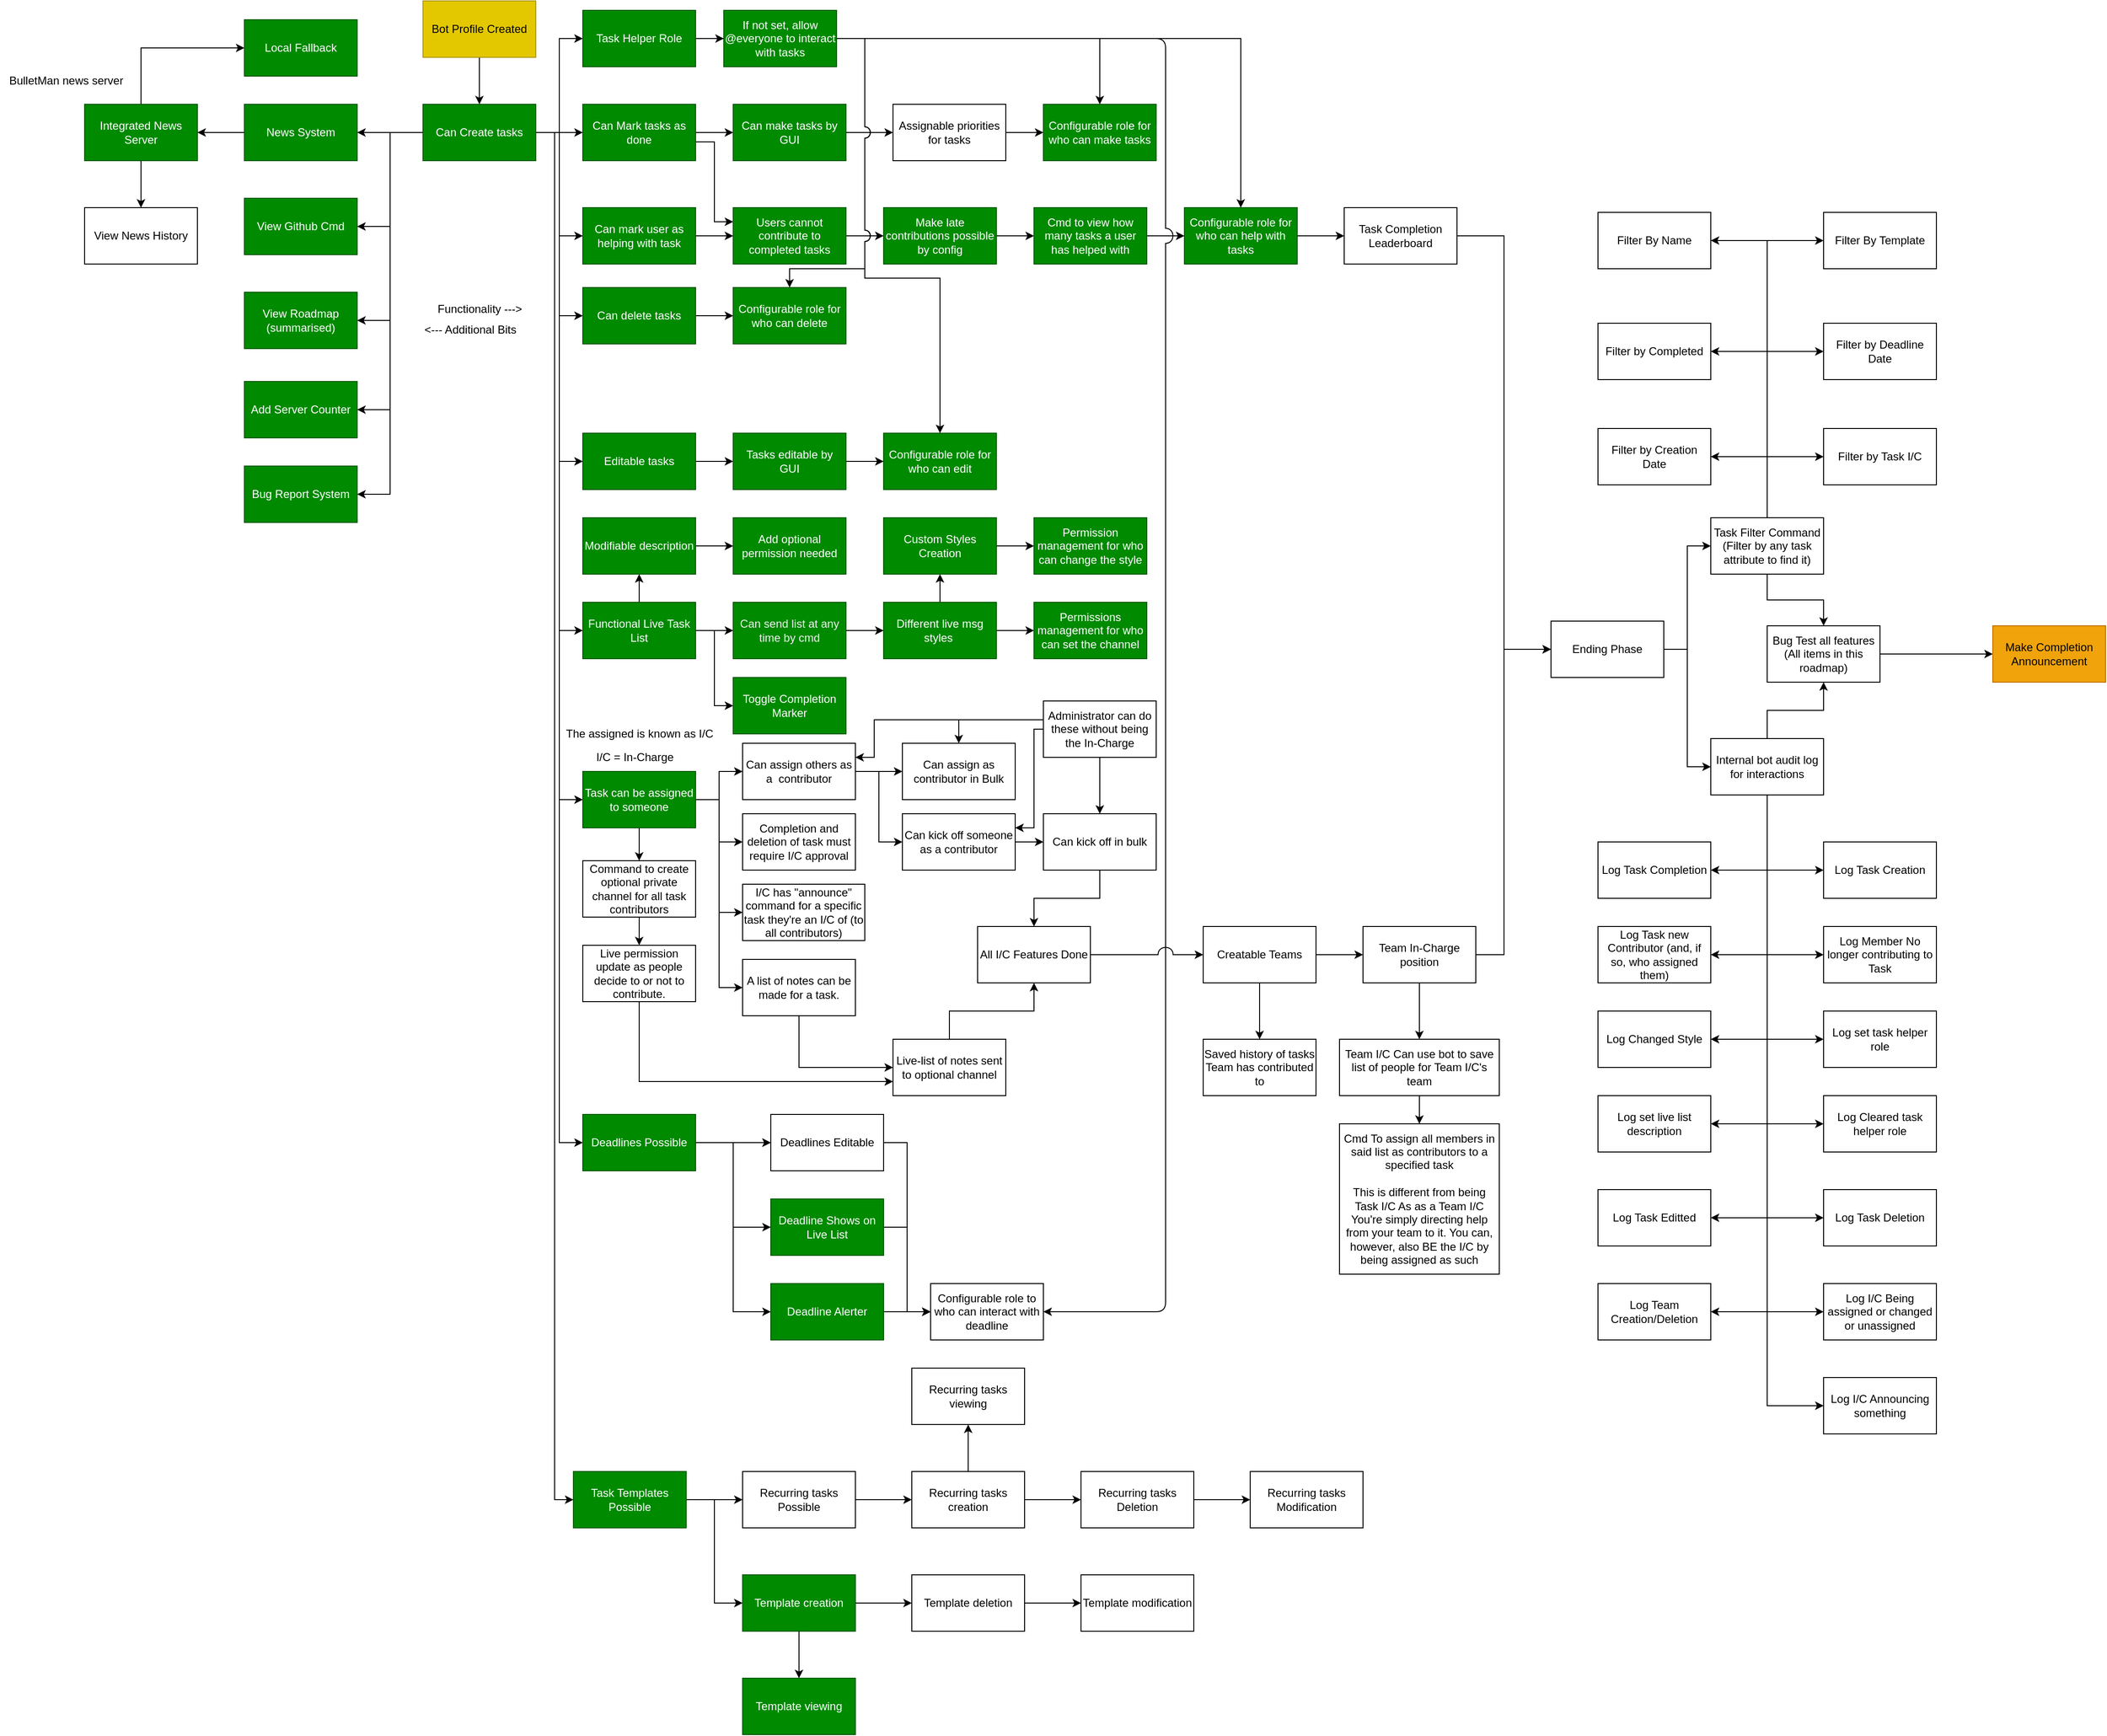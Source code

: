 <mxfile version="24.7.5">
  <diagram name="Page-1" id="8FrDcvNgyaQXy28fj4Ws">
    <mxGraphModel dx="1434" dy="836" grid="1" gridSize="10" guides="1" tooltips="1" connect="1" arrows="1" fold="1" page="1" pageScale="1" pageWidth="2300" pageHeight="1900" math="0" shadow="0">
      <root>
        <mxCell id="0" />
        <mxCell id="1" parent="0" />
        <mxCell id="YeKTc1dGwM5D7p58s4Ac-23" value="" style="edgeStyle=orthogonalEdgeStyle;rounded=0;orthogonalLoop=1;jettySize=auto;html=1;" parent="1" source="YeKTc1dGwM5D7p58s4Ac-1" target="YeKTc1dGwM5D7p58s4Ac-22" edge="1">
          <mxGeometry relative="1" as="geometry" />
        </mxCell>
        <mxCell id="YeKTc1dGwM5D7p58s4Ac-1" value="Editable tasks" style="rounded=0;whiteSpace=wrap;html=1;fillColor=#008a00;fontColor=#ffffff;strokeColor=#005700;" parent="1" vertex="1">
          <mxGeometry x="660" y="475" width="120" height="60" as="geometry" />
        </mxCell>
        <mxCell id="YeKTc1dGwM5D7p58s4Ac-4" value="" style="edgeStyle=orthogonalEdgeStyle;rounded=0;orthogonalLoop=1;jettySize=auto;html=1;" parent="1" source="YeKTc1dGwM5D7p58s4Ac-2" target="YeKTc1dGwM5D7p58s4Ac-3" edge="1">
          <mxGeometry relative="1" as="geometry" />
        </mxCell>
        <mxCell id="YeKTc1dGwM5D7p58s4Ac-6" style="edgeStyle=orthogonalEdgeStyle;rounded=0;orthogonalLoop=1;jettySize=auto;html=1;entryX=0;entryY=0.5;entryDx=0;entryDy=0;" parent="1" source="YeKTc1dGwM5D7p58s4Ac-2" target="YeKTc1dGwM5D7p58s4Ac-5" edge="1">
          <mxGeometry relative="1" as="geometry" />
        </mxCell>
        <mxCell id="YeKTc1dGwM5D7p58s4Ac-8" style="edgeStyle=orthogonalEdgeStyle;rounded=0;orthogonalLoop=1;jettySize=auto;html=1;entryX=0;entryY=0.5;entryDx=0;entryDy=0;" parent="1" source="YeKTc1dGwM5D7p58s4Ac-2" target="YeKTc1dGwM5D7p58s4Ac-7" edge="1">
          <mxGeometry relative="1" as="geometry" />
        </mxCell>
        <mxCell id="YeKTc1dGwM5D7p58s4Ac-16" style="edgeStyle=orthogonalEdgeStyle;rounded=0;orthogonalLoop=1;jettySize=auto;html=1;entryX=0;entryY=0.5;entryDx=0;entryDy=0;" parent="1" source="YeKTc1dGwM5D7p58s4Ac-2" target="YeKTc1dGwM5D7p58s4Ac-15" edge="1">
          <mxGeometry relative="1" as="geometry" />
        </mxCell>
        <mxCell id="YeKTc1dGwM5D7p58s4Ac-21" style="edgeStyle=orthogonalEdgeStyle;rounded=0;orthogonalLoop=1;jettySize=auto;html=1;entryX=0;entryY=0.5;entryDx=0;entryDy=0;" parent="1" source="YeKTc1dGwM5D7p58s4Ac-2" target="YeKTc1dGwM5D7p58s4Ac-1" edge="1">
          <mxGeometry relative="1" as="geometry" />
        </mxCell>
        <mxCell id="YeKTc1dGwM5D7p58s4Ac-25" style="edgeStyle=orthogonalEdgeStyle;rounded=0;orthogonalLoop=1;jettySize=auto;html=1;entryX=0;entryY=0.5;entryDx=0;entryDy=0;" parent="1" source="YeKTc1dGwM5D7p58s4Ac-2" target="YeKTc1dGwM5D7p58s4Ac-24" edge="1">
          <mxGeometry relative="1" as="geometry" />
        </mxCell>
        <mxCell id="HZ9nBPcBSSSsEg8i0Y5z-13" style="edgeStyle=orthogonalEdgeStyle;rounded=0;orthogonalLoop=1;jettySize=auto;html=1;entryX=0;entryY=0.5;entryDx=0;entryDy=0;" parent="1" source="YeKTc1dGwM5D7p58s4Ac-2" target="HZ9nBPcBSSSsEg8i0Y5z-9" edge="1">
          <mxGeometry relative="1" as="geometry" />
        </mxCell>
        <mxCell id="HZ9nBPcBSSSsEg8i0Y5z-28" value="" style="edgeStyle=orthogonalEdgeStyle;rounded=0;orthogonalLoop=1;jettySize=auto;html=1;" parent="1" source="YeKTc1dGwM5D7p58s4Ac-2" target="HZ9nBPcBSSSsEg8i0Y5z-24" edge="1">
          <mxGeometry relative="1" as="geometry" />
        </mxCell>
        <mxCell id="HZ9nBPcBSSSsEg8i0Y5z-39" style="edgeStyle=orthogonalEdgeStyle;rounded=0;orthogonalLoop=1;jettySize=auto;html=1;entryX=1;entryY=0.5;entryDx=0;entryDy=0;" parent="1" source="YeKTc1dGwM5D7p58s4Ac-2" target="HZ9nBPcBSSSsEg8i0Y5z-38" edge="1">
          <mxGeometry relative="1" as="geometry" />
        </mxCell>
        <mxCell id="HZ9nBPcBSSSsEg8i0Y5z-41" style="edgeStyle=orthogonalEdgeStyle;rounded=0;orthogonalLoop=1;jettySize=auto;html=1;entryX=1;entryY=0.5;entryDx=0;entryDy=0;" parent="1" source="YeKTc1dGwM5D7p58s4Ac-2" target="HZ9nBPcBSSSsEg8i0Y5z-40" edge="1">
          <mxGeometry relative="1" as="geometry" />
        </mxCell>
        <mxCell id="L59BxwfaYWVdyEsUo6Vb-5" style="edgeStyle=orthogonalEdgeStyle;rounded=0;orthogonalLoop=1;jettySize=auto;html=1;entryX=0;entryY=0.5;entryDx=0;entryDy=0;" parent="1" source="YeKTc1dGwM5D7p58s4Ac-2" target="L59BxwfaYWVdyEsUo6Vb-4" edge="1">
          <mxGeometry relative="1" as="geometry" />
        </mxCell>
        <mxCell id="NMTUODGjlIO52O_gNEFz-11" style="edgeStyle=orthogonalEdgeStyle;rounded=0;orthogonalLoop=1;jettySize=auto;html=1;entryX=0;entryY=0.5;entryDx=0;entryDy=0;" parent="1" source="YeKTc1dGwM5D7p58s4Ac-2" target="NMTUODGjlIO52O_gNEFz-10" edge="1">
          <mxGeometry relative="1" as="geometry" />
        </mxCell>
        <mxCell id="s9dYylVE_jDBHlCoKm3X-3" style="edgeStyle=orthogonalEdgeStyle;rounded=0;orthogonalLoop=1;jettySize=auto;html=1;entryX=1;entryY=0.5;entryDx=0;entryDy=0;" parent="1" source="YeKTc1dGwM5D7p58s4Ac-2" target="s9dYylVE_jDBHlCoKm3X-1" edge="1">
          <mxGeometry relative="1" as="geometry" />
        </mxCell>
        <mxCell id="s9dYylVE_jDBHlCoKm3X-4" style="edgeStyle=orthogonalEdgeStyle;rounded=0;orthogonalLoop=1;jettySize=auto;html=1;entryX=1;entryY=0.5;entryDx=0;entryDy=0;" parent="1" source="YeKTc1dGwM5D7p58s4Ac-2" target="s9dYylVE_jDBHlCoKm3X-2" edge="1">
          <mxGeometry relative="1" as="geometry" />
        </mxCell>
        <mxCell id="YeKTc1dGwM5D7p58s4Ac-2" value="Can Create tasks" style="rounded=0;whiteSpace=wrap;html=1;fillColor=#008a00;fontColor=#ffffff;strokeColor=#005700;" parent="1" vertex="1">
          <mxGeometry x="490" y="125" width="120" height="60" as="geometry" />
        </mxCell>
        <mxCell id="YeKTc1dGwM5D7p58s4Ac-34" style="edgeStyle=orthogonalEdgeStyle;rounded=0;orthogonalLoop=1;jettySize=auto;html=1;" parent="1" source="YeKTc1dGwM5D7p58s4Ac-3" target="YeKTc1dGwM5D7p58s4Ac-33" edge="1">
          <mxGeometry relative="1" as="geometry" />
        </mxCell>
        <mxCell id="HZ9nBPcBSSSsEg8i0Y5z-37" style="edgeStyle=orthogonalEdgeStyle;rounded=0;orthogonalLoop=1;jettySize=auto;html=1;entryX=0;entryY=0.25;entryDx=0;entryDy=0;" parent="1" source="YeKTc1dGwM5D7p58s4Ac-3" target="YeKTc1dGwM5D7p58s4Ac-9" edge="1">
          <mxGeometry relative="1" as="geometry">
            <Array as="points">
              <mxPoint x="800" y="165" />
              <mxPoint x="800" y="250" />
            </Array>
          </mxGeometry>
        </mxCell>
        <mxCell id="YeKTc1dGwM5D7p58s4Ac-3" value="Can&amp;nbsp;&lt;span style=&quot;background-color: initial;&quot;&gt;Mark tasks as done&lt;/span&gt;" style="rounded=0;whiteSpace=wrap;html=1;fillColor=#008a00;fontColor=#ffffff;strokeColor=#005700;" parent="1" vertex="1">
          <mxGeometry x="660" y="125" width="120" height="60" as="geometry" />
        </mxCell>
        <mxCell id="YeKTc1dGwM5D7p58s4Ac-11" value="" style="edgeStyle=orthogonalEdgeStyle;rounded=0;orthogonalLoop=1;jettySize=auto;html=1;" parent="1" source="YeKTc1dGwM5D7p58s4Ac-5" target="YeKTc1dGwM5D7p58s4Ac-9" edge="1">
          <mxGeometry relative="1" as="geometry" />
        </mxCell>
        <mxCell id="YeKTc1dGwM5D7p58s4Ac-5" value="Can mark user as helping with task" style="rounded=0;whiteSpace=wrap;html=1;fillColor=#008a00;fontColor=#ffffff;strokeColor=#005700;" parent="1" vertex="1">
          <mxGeometry x="660" y="235" width="120" height="60" as="geometry" />
        </mxCell>
        <mxCell id="RFqWDmBNpIgHTDwS8YA--31" value="" style="edgeStyle=orthogonalEdgeStyle;rounded=0;orthogonalLoop=1;jettySize=auto;html=1;" parent="1" source="YeKTc1dGwM5D7p58s4Ac-7" target="RFqWDmBNpIgHTDwS8YA--30" edge="1">
          <mxGeometry relative="1" as="geometry" />
        </mxCell>
        <mxCell id="YeKTc1dGwM5D7p58s4Ac-7" value="Can delete tasks" style="rounded=0;whiteSpace=wrap;html=1;fillColor=#008a00;fontColor=#ffffff;strokeColor=#005700;" parent="1" vertex="1">
          <mxGeometry x="660" y="320" width="120" height="60" as="geometry" />
        </mxCell>
        <mxCell id="YeKTc1dGwM5D7p58s4Ac-13" value="" style="edgeStyle=orthogonalEdgeStyle;rounded=0;orthogonalLoop=1;jettySize=auto;html=1;" parent="1" source="YeKTc1dGwM5D7p58s4Ac-9" target="YeKTc1dGwM5D7p58s4Ac-12" edge="1">
          <mxGeometry relative="1" as="geometry" />
        </mxCell>
        <mxCell id="YeKTc1dGwM5D7p58s4Ac-9" value="Users cannot contribute to completed tasks" style="rounded=0;whiteSpace=wrap;html=1;fillColor=#008a00;fontColor=#ffffff;strokeColor=#005700;" parent="1" vertex="1">
          <mxGeometry x="820" y="235" width="120" height="60" as="geometry" />
        </mxCell>
        <mxCell id="HZ9nBPcBSSSsEg8i0Y5z-44" value="" style="edgeStyle=orthogonalEdgeStyle;rounded=0;orthogonalLoop=1;jettySize=auto;html=1;" parent="1" source="YeKTc1dGwM5D7p58s4Ac-12" target="HZ9nBPcBSSSsEg8i0Y5z-42" edge="1">
          <mxGeometry relative="1" as="geometry" />
        </mxCell>
        <mxCell id="YeKTc1dGwM5D7p58s4Ac-12" value="Make late contributions possible by config" style="rounded=0;whiteSpace=wrap;html=1;fillColor=#008a00;fontColor=#ffffff;strokeColor=#005700;" parent="1" vertex="1">
          <mxGeometry x="980" y="235" width="120" height="60" as="geometry" />
        </mxCell>
        <mxCell id="YeKTc1dGwM5D7p58s4Ac-18" value="" style="edgeStyle=orthogonalEdgeStyle;rounded=0;orthogonalLoop=1;jettySize=auto;html=1;" parent="1" source="YeKTc1dGwM5D7p58s4Ac-15" target="YeKTc1dGwM5D7p58s4Ac-17" edge="1">
          <mxGeometry relative="1" as="geometry" />
        </mxCell>
        <mxCell id="HZ9nBPcBSSSsEg8i0Y5z-52" style="edgeStyle=orthogonalEdgeStyle;rounded=0;orthogonalLoop=1;jettySize=auto;html=1;entryX=0;entryY=0.5;entryDx=0;entryDy=0;" parent="1" source="YeKTc1dGwM5D7p58s4Ac-15" target="HZ9nBPcBSSSsEg8i0Y5z-51" edge="1">
          <mxGeometry relative="1" as="geometry" />
        </mxCell>
        <mxCell id="RFqWDmBNpIgHTDwS8YA--4" value="" style="edgeStyle=orthogonalEdgeStyle;rounded=0;orthogonalLoop=1;jettySize=auto;html=1;" parent="1" source="YeKTc1dGwM5D7p58s4Ac-15" target="RFqWDmBNpIgHTDwS8YA--3" edge="1">
          <mxGeometry relative="1" as="geometry" />
        </mxCell>
        <mxCell id="YeKTc1dGwM5D7p58s4Ac-15" value="Functional Live Task List" style="rounded=0;whiteSpace=wrap;html=1;fillColor=#008a00;fontColor=#ffffff;strokeColor=#005700;" parent="1" vertex="1">
          <mxGeometry x="660" y="655" width="120" height="60" as="geometry" />
        </mxCell>
        <mxCell id="YeKTc1dGwM5D7p58s4Ac-20" value="" style="edgeStyle=orthogonalEdgeStyle;rounded=0;orthogonalLoop=1;jettySize=auto;html=1;" parent="1" source="YeKTc1dGwM5D7p58s4Ac-17" target="YeKTc1dGwM5D7p58s4Ac-19" edge="1">
          <mxGeometry relative="1" as="geometry" />
        </mxCell>
        <mxCell id="YeKTc1dGwM5D7p58s4Ac-17" value="&lt;span style=&quot;color: rgb(240, 240, 240);&quot;&gt;Can send list at any time by cmd&lt;/span&gt;" style="rounded=0;whiteSpace=wrap;html=1;fillColor=#008a00;fontColor=#ffffff;strokeColor=#005700;" parent="1" vertex="1">
          <mxGeometry x="820" y="655" width="120" height="60" as="geometry" />
        </mxCell>
        <mxCell id="YeKTc1dGwM5D7p58s4Ac-27" value="" style="edgeStyle=orthogonalEdgeStyle;rounded=0;orthogonalLoop=1;jettySize=auto;html=1;" parent="1" source="YeKTc1dGwM5D7p58s4Ac-19" target="YeKTc1dGwM5D7p58s4Ac-26" edge="1">
          <mxGeometry relative="1" as="geometry" />
        </mxCell>
        <mxCell id="HZ9nBPcBSSSsEg8i0Y5z-23" value="" style="edgeStyle=orthogonalEdgeStyle;rounded=0;orthogonalLoop=1;jettySize=auto;html=1;" parent="1" source="YeKTc1dGwM5D7p58s4Ac-19" target="HZ9nBPcBSSSsEg8i0Y5z-22" edge="1">
          <mxGeometry relative="1" as="geometry" />
        </mxCell>
        <mxCell id="YeKTc1dGwM5D7p58s4Ac-19" value="Different live msg styles&amp;nbsp;" style="rounded=0;whiteSpace=wrap;html=1;fillColor=#008a00;fontColor=#ffffff;strokeColor=#005700;" parent="1" vertex="1">
          <mxGeometry x="980" y="655" width="120" height="60" as="geometry" />
        </mxCell>
        <mxCell id="RFqWDmBNpIgHTDwS8YA--29" value="" style="edgeStyle=orthogonalEdgeStyle;rounded=0;orthogonalLoop=1;jettySize=auto;html=1;" parent="1" source="YeKTc1dGwM5D7p58s4Ac-22" target="RFqWDmBNpIgHTDwS8YA--28" edge="1">
          <mxGeometry relative="1" as="geometry" />
        </mxCell>
        <mxCell id="YeKTc1dGwM5D7p58s4Ac-22" value="Tasks editable by&lt;div&gt;GUI&lt;/div&gt;" style="rounded=0;whiteSpace=wrap;html=1;fillColor=#008a00;fontColor=#ffffff;strokeColor=#005700;" parent="1" vertex="1">
          <mxGeometry x="820" y="475" width="120" height="60" as="geometry" />
        </mxCell>
        <mxCell id="RFqWDmBNpIgHTDwS8YA--8" value="" style="edgeStyle=orthogonalEdgeStyle;rounded=0;orthogonalLoop=1;jettySize=auto;html=1;" parent="1" source="YeKTc1dGwM5D7p58s4Ac-24" target="RFqWDmBNpIgHTDwS8YA--7" edge="1">
          <mxGeometry relative="1" as="geometry" />
        </mxCell>
        <mxCell id="RFqWDmBNpIgHTDwS8YA--14" style="edgeStyle=orthogonalEdgeStyle;rounded=0;orthogonalLoop=1;jettySize=auto;html=1;entryX=0;entryY=0.5;entryDx=0;entryDy=0;" parent="1" source="YeKTc1dGwM5D7p58s4Ac-24" target="YeKTc1dGwM5D7p58s4Ac-35" edge="1">
          <mxGeometry relative="1" as="geometry" />
        </mxCell>
        <mxCell id="RFqWDmBNpIgHTDwS8YA--17" style="edgeStyle=orthogonalEdgeStyle;rounded=0;orthogonalLoop=1;jettySize=auto;html=1;entryX=0;entryY=0.5;entryDx=0;entryDy=0;" parent="1" source="YeKTc1dGwM5D7p58s4Ac-24" target="RFqWDmBNpIgHTDwS8YA--5" edge="1">
          <mxGeometry relative="1" as="geometry" />
        </mxCell>
        <mxCell id="RFqWDmBNpIgHTDwS8YA--21" value="" style="edgeStyle=orthogonalEdgeStyle;rounded=0;orthogonalLoop=1;jettySize=auto;html=1;" parent="1" source="YeKTc1dGwM5D7p58s4Ac-24" target="RFqWDmBNpIgHTDwS8YA--20" edge="1">
          <mxGeometry relative="1" as="geometry" />
        </mxCell>
        <mxCell id="RFqWDmBNpIgHTDwS8YA--25" style="edgeStyle=orthogonalEdgeStyle;rounded=0;orthogonalLoop=1;jettySize=auto;html=1;entryX=0;entryY=0.5;entryDx=0;entryDy=0;" parent="1" source="YeKTc1dGwM5D7p58s4Ac-24" target="RFqWDmBNpIgHTDwS8YA--24" edge="1">
          <mxGeometry relative="1" as="geometry" />
        </mxCell>
        <mxCell id="YeKTc1dGwM5D7p58s4Ac-24" value="Task can be assigned to someone" style="rounded=0;whiteSpace=wrap;html=1;fillColor=#008a00;fontColor=#ffffff;strokeColor=#005700;" parent="1" vertex="1">
          <mxGeometry x="660" y="835" width="120" height="60" as="geometry" />
        </mxCell>
        <mxCell id="YeKTc1dGwM5D7p58s4Ac-26" value="Permissions management for who can set the channel" style="rounded=0;whiteSpace=wrap;html=1;fillColor=#008a00;fontColor=#ffffff;strokeColor=#005700;" parent="1" vertex="1">
          <mxGeometry x="1140" y="655" width="120" height="60" as="geometry" />
        </mxCell>
        <mxCell id="RFqWDmBNpIgHTDwS8YA--41" value="" style="edgeStyle=orthogonalEdgeStyle;rounded=0;orthogonalLoop=1;jettySize=auto;html=1;" parent="1" source="YeKTc1dGwM5D7p58s4Ac-33" target="RFqWDmBNpIgHTDwS8YA--40" edge="1">
          <mxGeometry relative="1" as="geometry" />
        </mxCell>
        <mxCell id="YeKTc1dGwM5D7p58s4Ac-33" value="Can make tasks by GUI" style="rounded=0;whiteSpace=wrap;html=1;fillColor=#008a00;fontColor=#ffffff;strokeColor=#005700;" parent="1" vertex="1">
          <mxGeometry x="820" y="125" width="120" height="60" as="geometry" />
        </mxCell>
        <mxCell id="L59BxwfaYWVdyEsUo6Vb-3" style="edgeStyle=orthogonalEdgeStyle;rounded=0;orthogonalLoop=1;jettySize=auto;html=1;entryX=0;entryY=0.5;entryDx=0;entryDy=0;" parent="1" source="YeKTc1dGwM5D7p58s4Ac-35" target="RFqWDmBNpIgHTDwS8YA--44" edge="1">
          <mxGeometry relative="1" as="geometry">
            <Array as="points">
              <mxPoint x="890" y="1150" />
            </Array>
          </mxGeometry>
        </mxCell>
        <mxCell id="YeKTc1dGwM5D7p58s4Ac-35" value="A list of notes can be made for a task." style="rounded=0;whiteSpace=wrap;html=1;" parent="1" vertex="1">
          <mxGeometry x="830" y="1035" width="120" height="60" as="geometry" />
        </mxCell>
        <mxCell id="HZ9nBPcBSSSsEg8i0Y5z-16" value="" style="edgeStyle=orthogonalEdgeStyle;rounded=0;orthogonalLoop=1;jettySize=auto;html=1;" parent="1" source="HZ9nBPcBSSSsEg8i0Y5z-9" target="HZ9nBPcBSSSsEg8i0Y5z-14" edge="1">
          <mxGeometry relative="1" as="geometry" />
        </mxCell>
        <mxCell id="HZ9nBPcBSSSsEg8i0Y5z-17" value="" style="edgeStyle=orthogonalEdgeStyle;rounded=0;orthogonalLoop=1;jettySize=auto;html=1;" parent="1" source="HZ9nBPcBSSSsEg8i0Y5z-9" target="HZ9nBPcBSSSsEg8i0Y5z-14" edge="1">
          <mxGeometry relative="1" as="geometry" />
        </mxCell>
        <mxCell id="HZ9nBPcBSSSsEg8i0Y5z-19" style="edgeStyle=orthogonalEdgeStyle;rounded=0;orthogonalLoop=1;jettySize=auto;html=1;entryX=0;entryY=0.5;entryDx=0;entryDy=0;" parent="1" source="HZ9nBPcBSSSsEg8i0Y5z-9" target="HZ9nBPcBSSSsEg8i0Y5z-18" edge="1">
          <mxGeometry relative="1" as="geometry" />
        </mxCell>
        <mxCell id="HZ9nBPcBSSSsEg8i0Y5z-21" style="edgeStyle=orthogonalEdgeStyle;rounded=0;orthogonalLoop=1;jettySize=auto;html=1;entryX=0;entryY=0.5;entryDx=0;entryDy=0;" parent="1" source="HZ9nBPcBSSSsEg8i0Y5z-9" target="HZ9nBPcBSSSsEg8i0Y5z-20" edge="1">
          <mxGeometry relative="1" as="geometry" />
        </mxCell>
        <mxCell id="HZ9nBPcBSSSsEg8i0Y5z-9" value="Deadlines Possible" style="rounded=0;whiteSpace=wrap;html=1;fillColor=#008a00;fontColor=#ffffff;strokeColor=#005700;" parent="1" vertex="1">
          <mxGeometry x="660" y="1200" width="120" height="60" as="geometry" />
        </mxCell>
        <mxCell id="RFqWDmBNpIgHTDwS8YA--35" style="edgeStyle=orthogonalEdgeStyle;rounded=0;orthogonalLoop=1;jettySize=auto;html=1;entryX=0;entryY=0.5;entryDx=0;entryDy=0;" parent="1" source="HZ9nBPcBSSSsEg8i0Y5z-14" target="RFqWDmBNpIgHTDwS8YA--32" edge="1">
          <mxGeometry relative="1" as="geometry" />
        </mxCell>
        <mxCell id="HZ9nBPcBSSSsEg8i0Y5z-14" value="Deadlines Editable" style="rounded=0;whiteSpace=wrap;html=1;" parent="1" vertex="1">
          <mxGeometry x="860" y="1200" width="120" height="60" as="geometry" />
        </mxCell>
        <mxCell id="RFqWDmBNpIgHTDwS8YA--34" style="edgeStyle=orthogonalEdgeStyle;rounded=0;orthogonalLoop=1;jettySize=auto;html=1;entryX=0;entryY=0.5;entryDx=0;entryDy=0;" parent="1" source="HZ9nBPcBSSSsEg8i0Y5z-18" target="RFqWDmBNpIgHTDwS8YA--32" edge="1">
          <mxGeometry relative="1" as="geometry" />
        </mxCell>
        <mxCell id="HZ9nBPcBSSSsEg8i0Y5z-18" value="Deadline Shows on Live List" style="rounded=0;whiteSpace=wrap;html=1;fillColor=#008a00;fontColor=#ffffff;strokeColor=#005700;" parent="1" vertex="1">
          <mxGeometry x="860" y="1290" width="120" height="60" as="geometry" />
        </mxCell>
        <mxCell id="RFqWDmBNpIgHTDwS8YA--33" value="" style="edgeStyle=orthogonalEdgeStyle;rounded=0;orthogonalLoop=1;jettySize=auto;html=1;" parent="1" source="HZ9nBPcBSSSsEg8i0Y5z-20" target="RFqWDmBNpIgHTDwS8YA--32" edge="1">
          <mxGeometry relative="1" as="geometry" />
        </mxCell>
        <mxCell id="HZ9nBPcBSSSsEg8i0Y5z-20" value="Deadline Alerter" style="rounded=0;whiteSpace=wrap;html=1;fillColor=#008a00;fontColor=#ffffff;strokeColor=#005700;" parent="1" vertex="1">
          <mxGeometry x="860" y="1380" width="120" height="60" as="geometry" />
        </mxCell>
        <mxCell id="RFqWDmBNpIgHTDwS8YA--39" value="" style="edgeStyle=orthogonalEdgeStyle;rounded=0;orthogonalLoop=1;jettySize=auto;html=1;" parent="1" source="HZ9nBPcBSSSsEg8i0Y5z-22" target="RFqWDmBNpIgHTDwS8YA--38" edge="1">
          <mxGeometry relative="1" as="geometry" />
        </mxCell>
        <mxCell id="HZ9nBPcBSSSsEg8i0Y5z-22" value="Custom Styles&lt;div&gt;Creation&lt;/div&gt;" style="rounded=0;whiteSpace=wrap;html=1;fillColor=#008a00;fontColor=#ffffff;strokeColor=#005700;" parent="1" vertex="1">
          <mxGeometry x="980" y="565" width="120" height="60" as="geometry" />
        </mxCell>
        <mxCell id="HZ9nBPcBSSSsEg8i0Y5z-33" value="" style="edgeStyle=orthogonalEdgeStyle;rounded=0;orthogonalLoop=1;jettySize=auto;html=1;" parent="1" source="HZ9nBPcBSSSsEg8i0Y5z-24" target="HZ9nBPcBSSSsEg8i0Y5z-32" edge="1">
          <mxGeometry relative="1" as="geometry" />
        </mxCell>
        <mxCell id="HZ9nBPcBSSSsEg8i0Y5z-24" value="News System" style="rounded=0;whiteSpace=wrap;html=1;fillColor=#008a00;fontColor=#ffffff;strokeColor=#005700;" parent="1" vertex="1">
          <mxGeometry x="300" y="125" width="120" height="60" as="geometry" />
        </mxCell>
        <mxCell id="HZ9nBPcBSSSsEg8i0Y5z-30" value="" style="edgeStyle=orthogonalEdgeStyle;rounded=0;orthogonalLoop=1;jettySize=auto;html=1;" parent="1" source="HZ9nBPcBSSSsEg8i0Y5z-29" target="YeKTc1dGwM5D7p58s4Ac-2" edge="1">
          <mxGeometry relative="1" as="geometry" />
        </mxCell>
        <mxCell id="HZ9nBPcBSSSsEg8i0Y5z-29" value="Bot Profile Created" style="rounded=0;whiteSpace=wrap;html=1;fillColor=#e3c800;fontColor=#000000;strokeColor=#B09500;" parent="1" vertex="1">
          <mxGeometry x="490" y="15" width="120" height="60" as="geometry" />
        </mxCell>
        <mxCell id="HZ9nBPcBSSSsEg8i0Y5z-36" style="edgeStyle=orthogonalEdgeStyle;rounded=0;orthogonalLoop=1;jettySize=auto;html=1;entryX=0;entryY=0.5;entryDx=0;entryDy=0;" parent="1" source="HZ9nBPcBSSSsEg8i0Y5z-32" target="HZ9nBPcBSSSsEg8i0Y5z-35" edge="1">
          <mxGeometry relative="1" as="geometry">
            <Array as="points">
              <mxPoint x="190" y="65" />
            </Array>
          </mxGeometry>
        </mxCell>
        <mxCell id="RFqWDmBNpIgHTDwS8YA--2" value="" style="edgeStyle=orthogonalEdgeStyle;rounded=0;orthogonalLoop=1;jettySize=auto;html=1;" parent="1" source="HZ9nBPcBSSSsEg8i0Y5z-32" target="RFqWDmBNpIgHTDwS8YA--1" edge="1">
          <mxGeometry relative="1" as="geometry" />
        </mxCell>
        <mxCell id="HZ9nBPcBSSSsEg8i0Y5z-32" value="Integrated News Server" style="rounded=0;whiteSpace=wrap;html=1;fillColor=#008a00;fontColor=#ffffff;strokeColor=#005700;" parent="1" vertex="1">
          <mxGeometry x="130" y="125" width="120" height="60" as="geometry" />
        </mxCell>
        <mxCell id="HZ9nBPcBSSSsEg8i0Y5z-34" value="BulletMan news server" style="text;html=1;align=center;verticalAlign=middle;resizable=0;points=[];autosize=1;strokeColor=none;fillColor=none;rounded=0;" parent="1" vertex="1">
          <mxGeometry x="40" y="85" width="140" height="30" as="geometry" />
        </mxCell>
        <mxCell id="HZ9nBPcBSSSsEg8i0Y5z-35" value="Local Fallback" style="rounded=0;whiteSpace=wrap;html=1;fillColor=#008a00;fontColor=#ffffff;strokeColor=#005700;" parent="1" vertex="1">
          <mxGeometry x="300" y="35" width="120" height="60" as="geometry" />
        </mxCell>
        <mxCell id="HZ9nBPcBSSSsEg8i0Y5z-38" value="View Github Cmd" style="rounded=0;whiteSpace=wrap;html=1;fillColor=#008a00;fontColor=#ffffff;strokeColor=#005700;" parent="1" vertex="1">
          <mxGeometry x="300" y="225" width="120" height="60" as="geometry" />
        </mxCell>
        <mxCell id="HZ9nBPcBSSSsEg8i0Y5z-40" value="View Roadmap (summarised)" style="rounded=0;whiteSpace=wrap;html=1;fillColor=#008a00;fontColor=#ffffff;strokeColor=#005700;" parent="1" vertex="1">
          <mxGeometry x="300" y="325" width="120" height="60" as="geometry" />
        </mxCell>
        <mxCell id="RFqWDmBNpIgHTDwS8YA--43" value="" style="edgeStyle=orthogonalEdgeStyle;rounded=0;orthogonalLoop=1;jettySize=auto;html=1;" parent="1" source="HZ9nBPcBSSSsEg8i0Y5z-42" target="RFqWDmBNpIgHTDwS8YA--42" edge="1">
          <mxGeometry relative="1" as="geometry" />
        </mxCell>
        <mxCell id="HZ9nBPcBSSSsEg8i0Y5z-42" value="Cmd to view how many tasks a user has helped with" style="rounded=0;whiteSpace=wrap;html=1;fillColor=#008a00;fontColor=#ffffff;strokeColor=#005700;" parent="1" vertex="1">
          <mxGeometry x="1140" y="235" width="120" height="60" as="geometry" />
        </mxCell>
        <mxCell id="HZ9nBPcBSSSsEg8i0Y5z-51" value="Toggle Completion Marker" style="rounded=0;whiteSpace=wrap;html=1;fillColor=#008a00;fontColor=#ffffff;strokeColor=#005700;" parent="1" vertex="1">
          <mxGeometry x="820" y="735" width="120" height="60" as="geometry" />
        </mxCell>
        <mxCell id="RFqWDmBNpIgHTDwS8YA--1" value="View News History" style="rounded=0;whiteSpace=wrap;html=1;" parent="1" vertex="1">
          <mxGeometry x="130" y="235" width="120" height="60" as="geometry" />
        </mxCell>
        <mxCell id="RFqWDmBNpIgHTDwS8YA--37" value="" style="edgeStyle=orthogonalEdgeStyle;rounded=0;orthogonalLoop=1;jettySize=auto;html=1;" parent="1" source="RFqWDmBNpIgHTDwS8YA--3" target="RFqWDmBNpIgHTDwS8YA--36" edge="1">
          <mxGeometry relative="1" as="geometry" />
        </mxCell>
        <mxCell id="RFqWDmBNpIgHTDwS8YA--3" value="Modifiable description" style="rounded=0;whiteSpace=wrap;html=1;fillColor=#008a00;fontColor=#ffffff;strokeColor=#005700;" parent="1" vertex="1">
          <mxGeometry x="660" y="565" width="120" height="60" as="geometry" />
        </mxCell>
        <mxCell id="RFqWDmBNpIgHTDwS8YA--5" value="I/C has &quot;announce&quot; command for a specific task they&#39;re an I/C of (to all contributors)" style="rounded=0;whiteSpace=wrap;html=1;" parent="1" vertex="1">
          <mxGeometry x="830" y="955" width="130" height="60" as="geometry" />
        </mxCell>
        <mxCell id="RFqWDmBNpIgHTDwS8YA--7" value="Completion and deletion of task must require I/C approval" style="rounded=0;whiteSpace=wrap;html=1;" parent="1" vertex="1">
          <mxGeometry x="830" y="880" width="120" height="60" as="geometry" />
        </mxCell>
        <mxCell id="RFqWDmBNpIgHTDwS8YA--9" value="The assigned is known as I/C" style="text;html=1;align=center;verticalAlign=middle;resizable=0;points=[];autosize=1;strokeColor=none;fillColor=none;rounded=0;" parent="1" vertex="1">
          <mxGeometry x="630" y="780" width="180" height="30" as="geometry" />
        </mxCell>
        <mxCell id="RFqWDmBNpIgHTDwS8YA--23" value="" style="edgeStyle=orthogonalEdgeStyle;rounded=0;orthogonalLoop=1;jettySize=auto;html=1;" parent="1" source="RFqWDmBNpIgHTDwS8YA--20" target="RFqWDmBNpIgHTDwS8YA--22" edge="1">
          <mxGeometry relative="1" as="geometry" />
        </mxCell>
        <mxCell id="RFqWDmBNpIgHTDwS8YA--20" value="Command to create optional private channel for all task contributors" style="rounded=0;whiteSpace=wrap;html=1;" parent="1" vertex="1">
          <mxGeometry x="660" y="930" width="120" height="60" as="geometry" />
        </mxCell>
        <mxCell id="RFqWDmBNpIgHTDwS8YA--47" style="edgeStyle=orthogonalEdgeStyle;rounded=0;orthogonalLoop=1;jettySize=auto;html=1;entryX=0;entryY=0.75;entryDx=0;entryDy=0;" parent="1" source="RFqWDmBNpIgHTDwS8YA--22" target="RFqWDmBNpIgHTDwS8YA--44" edge="1">
          <mxGeometry relative="1" as="geometry">
            <Array as="points">
              <mxPoint x="720" y="1165" />
            </Array>
          </mxGeometry>
        </mxCell>
        <mxCell id="RFqWDmBNpIgHTDwS8YA--22" value="Live permission update as people decide to or not to contribute." style="rounded=0;whiteSpace=wrap;html=1;" parent="1" vertex="1">
          <mxGeometry x="660" y="1020" width="120" height="60" as="geometry" />
        </mxCell>
        <mxCell id="7CKY1iiiM0jZxjuc4Mxc-6" style="edgeStyle=orthogonalEdgeStyle;rounded=0;orthogonalLoop=1;jettySize=auto;html=1;entryX=0;entryY=0.5;entryDx=0;entryDy=0;" parent="1" source="RFqWDmBNpIgHTDwS8YA--24" target="RFqWDmBNpIgHTDwS8YA--26" edge="1">
          <mxGeometry relative="1" as="geometry" />
        </mxCell>
        <mxCell id="7CKY1iiiM0jZxjuc4Mxc-7" style="edgeStyle=orthogonalEdgeStyle;rounded=0;orthogonalLoop=1;jettySize=auto;html=1;entryX=0;entryY=0.5;entryDx=0;entryDy=0;" parent="1" source="RFqWDmBNpIgHTDwS8YA--24" target="7CKY1iiiM0jZxjuc4Mxc-2" edge="1">
          <mxGeometry relative="1" as="geometry" />
        </mxCell>
        <mxCell id="RFqWDmBNpIgHTDwS8YA--24" value="Can assign others as a&amp;nbsp; contributor" style="rounded=0;whiteSpace=wrap;html=1;" parent="1" vertex="1">
          <mxGeometry x="830" y="805" width="120" height="60" as="geometry" />
        </mxCell>
        <mxCell id="7CKY1iiiM0jZxjuc4Mxc-9" value="" style="edgeStyle=orthogonalEdgeStyle;rounded=0;orthogonalLoop=1;jettySize=auto;html=1;" parent="1" source="RFqWDmBNpIgHTDwS8YA--26" target="7CKY1iiiM0jZxjuc4Mxc-8" edge="1">
          <mxGeometry relative="1" as="geometry" />
        </mxCell>
        <mxCell id="RFqWDmBNpIgHTDwS8YA--26" value="Can kick off someone as a contributor" style="rounded=0;whiteSpace=wrap;html=1;" parent="1" vertex="1">
          <mxGeometry x="1000" y="880" width="120" height="60" as="geometry" />
        </mxCell>
        <mxCell id="RFqWDmBNpIgHTDwS8YA--28" value="Configurable role for who can edit" style="rounded=0;whiteSpace=wrap;html=1;fillColor=#008a00;fontColor=#ffffff;strokeColor=#005700;" parent="1" vertex="1">
          <mxGeometry x="980" y="475" width="120" height="60" as="geometry" />
        </mxCell>
        <mxCell id="RFqWDmBNpIgHTDwS8YA--30" value="Configurable role for who can delete" style="rounded=0;whiteSpace=wrap;html=1;fillColor=#008a00;fontColor=#ffffff;strokeColor=#005700;" parent="1" vertex="1">
          <mxGeometry x="820" y="320" width="120" height="60" as="geometry" />
        </mxCell>
        <mxCell id="RFqWDmBNpIgHTDwS8YA--32" value="Configurable role to who can interact with deadline" style="rounded=0;whiteSpace=wrap;html=1;" parent="1" vertex="1">
          <mxGeometry x="1030" y="1380" width="120" height="60" as="geometry" />
        </mxCell>
        <mxCell id="RFqWDmBNpIgHTDwS8YA--36" value="Add optional permission needed" style="rounded=0;whiteSpace=wrap;html=1;fillColor=#008a00;fontColor=#ffffff;strokeColor=#005700;" parent="1" vertex="1">
          <mxGeometry x="820" y="565" width="120" height="60" as="geometry" />
        </mxCell>
        <mxCell id="RFqWDmBNpIgHTDwS8YA--38" value="Permission management for who can change the style" style="rounded=0;whiteSpace=wrap;html=1;fillColor=#008a00;fontColor=#ffffff;strokeColor=#005700;" parent="1" vertex="1">
          <mxGeometry x="1140" y="565" width="120" height="60" as="geometry" />
        </mxCell>
        <mxCell id="RFqWDmBNpIgHTDwS8YA--49" value="" style="edgeStyle=orthogonalEdgeStyle;rounded=0;orthogonalLoop=1;jettySize=auto;html=1;" parent="1" source="RFqWDmBNpIgHTDwS8YA--40" target="RFqWDmBNpIgHTDwS8YA--48" edge="1">
          <mxGeometry relative="1" as="geometry" />
        </mxCell>
        <mxCell id="RFqWDmBNpIgHTDwS8YA--40" value="Assignable priorities for tasks" style="rounded=0;whiteSpace=wrap;html=1;" parent="1" vertex="1">
          <mxGeometry x="990" y="125" width="120" height="60" as="geometry" />
        </mxCell>
        <mxCell id="NMTUODGjlIO52O_gNEFz-16" value="" style="edgeStyle=orthogonalEdgeStyle;rounded=0;orthogonalLoop=1;jettySize=auto;html=1;" parent="1" source="RFqWDmBNpIgHTDwS8YA--42" target="NMTUODGjlIO52O_gNEFz-15" edge="1">
          <mxGeometry relative="1" as="geometry" />
        </mxCell>
        <mxCell id="RFqWDmBNpIgHTDwS8YA--42" value="Configurable role for who can help with tasks" style="rounded=0;whiteSpace=wrap;html=1;fillColor=#008a00;fontColor=#ffffff;strokeColor=#005700;" parent="1" vertex="1">
          <mxGeometry x="1300" y="235" width="120" height="60" as="geometry" />
        </mxCell>
        <mxCell id="NMTUODGjlIO52O_gNEFz-19" style="edgeStyle=orthogonalEdgeStyle;rounded=0;orthogonalLoop=1;jettySize=auto;html=1;entryX=0.5;entryY=1;entryDx=0;entryDy=0;" parent="1" source="RFqWDmBNpIgHTDwS8YA--44" target="NMTUODGjlIO52O_gNEFz-18" edge="1">
          <mxGeometry relative="1" as="geometry" />
        </mxCell>
        <mxCell id="RFqWDmBNpIgHTDwS8YA--44" value="Live-list of notes sent to optional channel" style="rounded=0;whiteSpace=wrap;html=1;" parent="1" vertex="1">
          <mxGeometry x="990" y="1120" width="120" height="60" as="geometry" />
        </mxCell>
        <mxCell id="RFqWDmBNpIgHTDwS8YA--48" value="Configurable role for who can make tasks" style="rounded=0;whiteSpace=wrap;html=1;fillColor=#008a00;fontColor=#ffffff;strokeColor=#005700;" parent="1" vertex="1">
          <mxGeometry x="1150" y="125" width="120" height="60" as="geometry" />
        </mxCell>
        <mxCell id="L59BxwfaYWVdyEsUo6Vb-6" style="edgeStyle=orthogonalEdgeStyle;rounded=0;orthogonalLoop=1;jettySize=auto;html=1;entryX=0.5;entryY=0;entryDx=0;entryDy=0;" parent="1" source="L59BxwfaYWVdyEsUo6Vb-4" target="RFqWDmBNpIgHTDwS8YA--48" edge="1">
          <mxGeometry relative="1" as="geometry" />
        </mxCell>
        <mxCell id="L59BxwfaYWVdyEsUo6Vb-7" style="edgeStyle=orthogonalEdgeStyle;rounded=0;orthogonalLoop=1;jettySize=auto;html=1;entryX=0.5;entryY=0;entryDx=0;entryDy=0;jumpStyle=arc;jumpSize=12;" parent="1" source="L59BxwfaYWVdyEsUo6Vb-4" target="RFqWDmBNpIgHTDwS8YA--30" edge="1">
          <mxGeometry relative="1" as="geometry">
            <Array as="points">
              <mxPoint x="960" y="55" />
              <mxPoint x="960" y="300" />
              <mxPoint x="880" y="300" />
            </Array>
          </mxGeometry>
        </mxCell>
        <mxCell id="L59BxwfaYWVdyEsUo6Vb-8" style="edgeStyle=orthogonalEdgeStyle;rounded=0;orthogonalLoop=1;jettySize=auto;html=1;entryX=0.5;entryY=0;entryDx=0;entryDy=0;jumpStyle=arc;jumpSize=12;" parent="1" source="L59BxwfaYWVdyEsUo6Vb-4" target="RFqWDmBNpIgHTDwS8YA--28" edge="1">
          <mxGeometry relative="1" as="geometry">
            <Array as="points">
              <mxPoint x="960" y="55" />
              <mxPoint x="960" y="310" />
              <mxPoint x="1040" y="310" />
            </Array>
          </mxGeometry>
        </mxCell>
        <mxCell id="L59BxwfaYWVdyEsUo6Vb-10" style="edgeStyle=orthogonalEdgeStyle;rounded=0;orthogonalLoop=1;jettySize=auto;html=1;entryX=0.5;entryY=0;entryDx=0;entryDy=0;" parent="1" source="L59BxwfaYWVdyEsUo6Vb-4" target="RFqWDmBNpIgHTDwS8YA--42" edge="1">
          <mxGeometry relative="1" as="geometry" />
        </mxCell>
        <mxCell id="L59BxwfaYWVdyEsUo6Vb-13" style="edgeStyle=orthogonalEdgeStyle;orthogonalLoop=1;jettySize=auto;html=1;" parent="1" source="L59BxwfaYWVdyEsUo6Vb-4" target="L59BxwfaYWVdyEsUo6Vb-12" edge="1">
          <mxGeometry relative="1" as="geometry" />
        </mxCell>
        <mxCell id="L59BxwfaYWVdyEsUo6Vb-4" value="Task Helper&lt;span style=&quot;background-color: initial;&quot;&gt;&amp;nbsp;Role&lt;/span&gt;" style="rounded=0;whiteSpace=wrap;html=1;fillColor=#008a00;fontColor=#ffffff;strokeColor=#005700;" parent="1" vertex="1">
          <mxGeometry x="660" y="25" width="120" height="60" as="geometry" />
        </mxCell>
        <mxCell id="L59BxwfaYWVdyEsUo6Vb-14" style="edgeStyle=orthogonalEdgeStyle;orthogonalLoop=1;jettySize=auto;html=1;jumpStyle=arc;jumpSize=16;" parent="1" source="L59BxwfaYWVdyEsUo6Vb-12" target="RFqWDmBNpIgHTDwS8YA--32" edge="1">
          <mxGeometry relative="1" as="geometry">
            <Array as="points">
              <mxPoint x="1280" y="55" />
              <mxPoint x="1280" y="1410" />
            </Array>
          </mxGeometry>
        </mxCell>
        <mxCell id="L59BxwfaYWVdyEsUo6Vb-12" value="If not set, allow @everyone to interact with tasks" style="rounded=0;whiteSpace=wrap;html=1;fillColor=#008a00;fontColor=#ffffff;strokeColor=#005700;" parent="1" vertex="1">
          <mxGeometry x="810" y="25" width="120" height="60" as="geometry" />
        </mxCell>
        <mxCell id="7CKY1iiiM0jZxjuc4Mxc-2" value="Can assign as contributor in Bulk" style="whiteSpace=wrap;html=1;rounded=0;" parent="1" vertex="1">
          <mxGeometry x="1000" y="805" width="120" height="60" as="geometry" />
        </mxCell>
        <mxCell id="NMTUODGjlIO52O_gNEFz-20" style="edgeStyle=orthogonalEdgeStyle;rounded=0;orthogonalLoop=1;jettySize=auto;html=1;entryX=0.5;entryY=0;entryDx=0;entryDy=0;" parent="1" source="7CKY1iiiM0jZxjuc4Mxc-8" target="NMTUODGjlIO52O_gNEFz-18" edge="1">
          <mxGeometry relative="1" as="geometry" />
        </mxCell>
        <mxCell id="7CKY1iiiM0jZxjuc4Mxc-8" value="Can kick off in bulk" style="whiteSpace=wrap;html=1;rounded=0;" parent="1" vertex="1">
          <mxGeometry x="1150" y="880" width="120" height="60" as="geometry" />
        </mxCell>
        <mxCell id="7CKY1iiiM0jZxjuc4Mxc-12" value="" style="edgeStyle=orthogonalEdgeStyle;rounded=0;orthogonalLoop=1;jettySize=auto;html=1;" parent="1" source="7CKY1iiiM0jZxjuc4Mxc-11" target="7CKY1iiiM0jZxjuc4Mxc-8" edge="1">
          <mxGeometry relative="1" as="geometry" />
        </mxCell>
        <mxCell id="7CKY1iiiM0jZxjuc4Mxc-13" style="edgeStyle=orthogonalEdgeStyle;rounded=0;orthogonalLoop=1;jettySize=auto;html=1;entryX=0.5;entryY=0;entryDx=0;entryDy=0;" parent="1" source="7CKY1iiiM0jZxjuc4Mxc-11" target="7CKY1iiiM0jZxjuc4Mxc-2" edge="1">
          <mxGeometry relative="1" as="geometry">
            <Array as="points">
              <mxPoint x="1060" y="780" />
            </Array>
          </mxGeometry>
        </mxCell>
        <mxCell id="7CKY1iiiM0jZxjuc4Mxc-16" style="edgeStyle=orthogonalEdgeStyle;rounded=0;orthogonalLoop=1;jettySize=auto;html=1;entryX=1;entryY=0.25;entryDx=0;entryDy=0;" parent="1" source="7CKY1iiiM0jZxjuc4Mxc-11" target="RFqWDmBNpIgHTDwS8YA--26" edge="1">
          <mxGeometry relative="1" as="geometry">
            <Array as="points">
              <mxPoint x="1140" y="790" />
              <mxPoint x="1140" y="895" />
            </Array>
          </mxGeometry>
        </mxCell>
        <mxCell id="7CKY1iiiM0jZxjuc4Mxc-17" style="edgeStyle=orthogonalEdgeStyle;rounded=0;orthogonalLoop=1;jettySize=auto;html=1;entryX=1;entryY=0.25;entryDx=0;entryDy=0;" parent="1" source="7CKY1iiiM0jZxjuc4Mxc-11" target="RFqWDmBNpIgHTDwS8YA--24" edge="1">
          <mxGeometry relative="1" as="geometry">
            <Array as="points">
              <mxPoint x="970" y="780" />
              <mxPoint x="970" y="820" />
            </Array>
          </mxGeometry>
        </mxCell>
        <mxCell id="7CKY1iiiM0jZxjuc4Mxc-11" value="Administrator can do these without being the In-Charge" style="rounded=0;whiteSpace=wrap;html=1;" parent="1" vertex="1">
          <mxGeometry x="1150" y="760" width="120" height="60" as="geometry" />
        </mxCell>
        <mxCell id="7CKY1iiiM0jZxjuc4Mxc-15" value="I/C = In-Charge" style="text;html=1;align=center;verticalAlign=middle;resizable=0;points=[];autosize=1;strokeColor=none;fillColor=none;" parent="1" vertex="1">
          <mxGeometry x="660" y="805" width="110" height="30" as="geometry" />
        </mxCell>
        <mxCell id="NMTUODGjlIO52O_gNEFz-5" value="Functionality ---&amp;gt;" style="text;html=1;align=center;verticalAlign=middle;resizable=0;points=[];autosize=1;strokeColor=none;fillColor=none;" parent="1" vertex="1">
          <mxGeometry x="495" y="328" width="110" height="30" as="geometry" />
        </mxCell>
        <mxCell id="NMTUODGjlIO52O_gNEFz-6" value="&amp;lt;--- Additional Bits" style="text;html=1;align=center;verticalAlign=middle;resizable=0;points=[];autosize=1;strokeColor=none;fillColor=none;" parent="1" vertex="1">
          <mxGeometry x="480" y="350" width="120" height="30" as="geometry" />
        </mxCell>
        <mxCell id="NMTUODGjlIO52O_gNEFz-13" value="" style="edgeStyle=orthogonalEdgeStyle;rounded=0;orthogonalLoop=1;jettySize=auto;html=1;" parent="1" source="NMTUODGjlIO52O_gNEFz-10" target="NMTUODGjlIO52O_gNEFz-12" edge="1">
          <mxGeometry relative="1" as="geometry" />
        </mxCell>
        <mxCell id="FocgppxJEofwwOu1AvBv-4" style="edgeStyle=orthogonalEdgeStyle;rounded=0;orthogonalLoop=1;jettySize=auto;html=1;entryX=0;entryY=0.5;entryDx=0;entryDy=0;" edge="1" parent="1" source="NMTUODGjlIO52O_gNEFz-10" target="FocgppxJEofwwOu1AvBv-1">
          <mxGeometry relative="1" as="geometry" />
        </mxCell>
        <mxCell id="NMTUODGjlIO52O_gNEFz-10" value="Task Templates Possible" style="rounded=0;whiteSpace=wrap;html=1;fillColor=#008a00;fontColor=#ffffff;strokeColor=#005700;" parent="1" vertex="1">
          <mxGeometry x="650" y="1580" width="120" height="60" as="geometry" />
        </mxCell>
        <mxCell id="FocgppxJEofwwOu1AvBv-10" value="" style="edgeStyle=orthogonalEdgeStyle;rounded=0;orthogonalLoop=1;jettySize=auto;html=1;" edge="1" parent="1" source="NMTUODGjlIO52O_gNEFz-12" target="FocgppxJEofwwOu1AvBv-9">
          <mxGeometry relative="1" as="geometry" />
        </mxCell>
        <mxCell id="NMTUODGjlIO52O_gNEFz-12" value="Recurring tasks Possible" style="rounded=0;whiteSpace=wrap;html=1;" parent="1" vertex="1">
          <mxGeometry x="830" y="1580" width="120" height="60" as="geometry" />
        </mxCell>
        <mxCell id="NMTUODGjlIO52O_gNEFz-38" style="edgeStyle=orthogonalEdgeStyle;rounded=0;orthogonalLoop=1;jettySize=auto;html=1;entryX=0;entryY=0.5;entryDx=0;entryDy=0;" parent="1" source="NMTUODGjlIO52O_gNEFz-15" target="NMTUODGjlIO52O_gNEFz-37" edge="1">
          <mxGeometry relative="1" as="geometry" />
        </mxCell>
        <mxCell id="NMTUODGjlIO52O_gNEFz-15" value="Task Completion Leaderboard" style="rounded=0;whiteSpace=wrap;html=1;" parent="1" vertex="1">
          <mxGeometry x="1470" y="235" width="120" height="60" as="geometry" />
        </mxCell>
        <mxCell id="NMTUODGjlIO52O_gNEFz-24" value="" style="edgeStyle=orthogonalEdgeStyle;rounded=0;orthogonalLoop=1;jettySize=auto;html=1;" parent="1" source="NMTUODGjlIO52O_gNEFz-17" target="NMTUODGjlIO52O_gNEFz-23" edge="1">
          <mxGeometry relative="1" as="geometry" />
        </mxCell>
        <mxCell id="NMTUODGjlIO52O_gNEFz-36" value="" style="edgeStyle=orthogonalEdgeStyle;rounded=0;orthogonalLoop=1;jettySize=auto;html=1;" parent="1" source="NMTUODGjlIO52O_gNEFz-17" target="NMTUODGjlIO52O_gNEFz-35" edge="1">
          <mxGeometry relative="1" as="geometry" />
        </mxCell>
        <mxCell id="NMTUODGjlIO52O_gNEFz-17" value="Creatable Teams" style="rounded=0;whiteSpace=wrap;html=1;" parent="1" vertex="1">
          <mxGeometry x="1320" y="1000" width="120" height="60" as="geometry" />
        </mxCell>
        <mxCell id="NMTUODGjlIO52O_gNEFz-22" style="edgeStyle=orthogonalEdgeStyle;rounded=0;orthogonalLoop=1;jettySize=auto;html=1;entryX=0;entryY=0.5;entryDx=0;entryDy=0;jumpStyle=arc;jumpSize=16;" parent="1" source="NMTUODGjlIO52O_gNEFz-18" target="NMTUODGjlIO52O_gNEFz-17" edge="1">
          <mxGeometry relative="1" as="geometry" />
        </mxCell>
        <mxCell id="NMTUODGjlIO52O_gNEFz-18" value="All I/C Features Done" style="rounded=0;whiteSpace=wrap;html=1;" parent="1" vertex="1">
          <mxGeometry x="1080" y="1000" width="120" height="60" as="geometry" />
        </mxCell>
        <mxCell id="NMTUODGjlIO52O_gNEFz-32" style="edgeStyle=orthogonalEdgeStyle;rounded=0;orthogonalLoop=1;jettySize=auto;html=1;entryX=0.5;entryY=0;entryDx=0;entryDy=0;" parent="1" source="NMTUODGjlIO52O_gNEFz-23" target="NMTUODGjlIO52O_gNEFz-29" edge="1">
          <mxGeometry relative="1" as="geometry" />
        </mxCell>
        <mxCell id="NMTUODGjlIO52O_gNEFz-39" style="edgeStyle=orthogonalEdgeStyle;rounded=0;orthogonalLoop=1;jettySize=auto;html=1;entryX=0;entryY=0.5;entryDx=0;entryDy=0;" parent="1" source="NMTUODGjlIO52O_gNEFz-23" target="NMTUODGjlIO52O_gNEFz-37" edge="1">
          <mxGeometry relative="1" as="geometry">
            <Array as="points">
              <mxPoint x="1640" y="1030" />
              <mxPoint x="1640" y="705" />
            </Array>
          </mxGeometry>
        </mxCell>
        <mxCell id="NMTUODGjlIO52O_gNEFz-23" value="Team In-Charge position" style="rounded=0;whiteSpace=wrap;html=1;" parent="1" vertex="1">
          <mxGeometry x="1490" y="1000" width="120" height="60" as="geometry" />
        </mxCell>
        <mxCell id="NMTUODGjlIO52O_gNEFz-34" style="edgeStyle=orthogonalEdgeStyle;rounded=0;orthogonalLoop=1;jettySize=auto;html=1;entryX=0.5;entryY=0;entryDx=0;entryDy=0;" parent="1" source="NMTUODGjlIO52O_gNEFz-29" target="NMTUODGjlIO52O_gNEFz-33" edge="1">
          <mxGeometry relative="1" as="geometry" />
        </mxCell>
        <mxCell id="NMTUODGjlIO52O_gNEFz-29" value="Team I/C Can use bot to save list of people for Team I/C&#39;s team" style="rounded=0;whiteSpace=wrap;html=1;" parent="1" vertex="1">
          <mxGeometry x="1465" y="1120" width="170" height="60" as="geometry" />
        </mxCell>
        <mxCell id="NMTUODGjlIO52O_gNEFz-33" value="Cmd To assign all members in said list as contributors to a specified task&lt;div&gt;&lt;br&gt;&lt;/div&gt;&lt;div&gt;This is different from being Task I/C As as a Team I/C You&#39;re simply directing help from your team to it. You can, however, also BE the I/C by being assigned as such&lt;/div&gt;" style="rounded=0;whiteSpace=wrap;html=1;" parent="1" vertex="1">
          <mxGeometry x="1465" y="1210" width="170" height="160" as="geometry" />
        </mxCell>
        <mxCell id="NMTUODGjlIO52O_gNEFz-35" value="Saved history of tasks Team has contributed to" style="rounded=0;whiteSpace=wrap;html=1;" parent="1" vertex="1">
          <mxGeometry x="1320" y="1120" width="120" height="60" as="geometry" />
        </mxCell>
        <mxCell id="NMTUODGjlIO52O_gNEFz-41" style="edgeStyle=orthogonalEdgeStyle;rounded=0;orthogonalLoop=1;jettySize=auto;html=1;entryX=0;entryY=0.5;entryDx=0;entryDy=0;" parent="1" source="NMTUODGjlIO52O_gNEFz-37" target="NMTUODGjlIO52O_gNEFz-40" edge="1">
          <mxGeometry relative="1" as="geometry" />
        </mxCell>
        <mxCell id="NMTUODGjlIO52O_gNEFz-44" style="edgeStyle=orthogonalEdgeStyle;rounded=0;orthogonalLoop=1;jettySize=auto;html=1;entryX=0;entryY=0.5;entryDx=0;entryDy=0;" parent="1" source="NMTUODGjlIO52O_gNEFz-37" target="NMTUODGjlIO52O_gNEFz-42" edge="1">
          <mxGeometry relative="1" as="geometry" />
        </mxCell>
        <mxCell id="NMTUODGjlIO52O_gNEFz-37" value="Ending Phase" style="rounded=0;whiteSpace=wrap;html=1;" parent="1" vertex="1">
          <mxGeometry x="1690" y="675" width="120" height="60" as="geometry" />
        </mxCell>
        <mxCell id="NMTUODGjlIO52O_gNEFz-46" style="edgeStyle=orthogonalEdgeStyle;rounded=0;orthogonalLoop=1;jettySize=auto;html=1;entryX=1;entryY=0.5;entryDx=0;entryDy=0;" parent="1" source="NMTUODGjlIO52O_gNEFz-40" target="NMTUODGjlIO52O_gNEFz-45" edge="1">
          <mxGeometry relative="1" as="geometry" />
        </mxCell>
        <mxCell id="NMTUODGjlIO52O_gNEFz-48" style="edgeStyle=orthogonalEdgeStyle;rounded=0;orthogonalLoop=1;jettySize=auto;html=1;entryX=0;entryY=0.5;entryDx=0;entryDy=0;" parent="1" source="NMTUODGjlIO52O_gNEFz-40" target="NMTUODGjlIO52O_gNEFz-47" edge="1">
          <mxGeometry relative="1" as="geometry" />
        </mxCell>
        <mxCell id="NMTUODGjlIO52O_gNEFz-51" style="edgeStyle=orthogonalEdgeStyle;rounded=0;orthogonalLoop=1;jettySize=auto;html=1;entryX=1;entryY=0.5;entryDx=0;entryDy=0;" parent="1" source="NMTUODGjlIO52O_gNEFz-40" target="NMTUODGjlIO52O_gNEFz-49" edge="1">
          <mxGeometry relative="1" as="geometry" />
        </mxCell>
        <mxCell id="NMTUODGjlIO52O_gNEFz-52" style="edgeStyle=orthogonalEdgeStyle;rounded=0;orthogonalLoop=1;jettySize=auto;html=1;entryX=0;entryY=0.5;entryDx=0;entryDy=0;" parent="1" source="NMTUODGjlIO52O_gNEFz-40" target="NMTUODGjlIO52O_gNEFz-50" edge="1">
          <mxGeometry relative="1" as="geometry" />
        </mxCell>
        <mxCell id="NMTUODGjlIO52O_gNEFz-57" style="edgeStyle=orthogonalEdgeStyle;rounded=0;orthogonalLoop=1;jettySize=auto;html=1;entryX=1;entryY=0.5;entryDx=0;entryDy=0;" parent="1" source="NMTUODGjlIO52O_gNEFz-40" target="NMTUODGjlIO52O_gNEFz-55" edge="1">
          <mxGeometry relative="1" as="geometry" />
        </mxCell>
        <mxCell id="NMTUODGjlIO52O_gNEFz-86" style="edgeStyle=orthogonalEdgeStyle;rounded=0;orthogonalLoop=1;jettySize=auto;html=1;entryX=0.5;entryY=0;entryDx=0;entryDy=0;" parent="1" source="NMTUODGjlIO52O_gNEFz-40" target="NMTUODGjlIO52O_gNEFz-84" edge="1">
          <mxGeometry relative="1" as="geometry" />
        </mxCell>
        <mxCell id="s9dYylVE_jDBHlCoKm3X-6" style="edgeStyle=orthogonalEdgeStyle;rounded=0;orthogonalLoop=1;jettySize=auto;html=1;entryX=0;entryY=0.5;entryDx=0;entryDy=0;" parent="1" source="NMTUODGjlIO52O_gNEFz-40" target="s9dYylVE_jDBHlCoKm3X-5" edge="1">
          <mxGeometry relative="1" as="geometry" />
        </mxCell>
        <mxCell id="NMTUODGjlIO52O_gNEFz-40" value="Task Filter Command&lt;div&gt;(Filter by any task attribute to find it)&lt;/div&gt;" style="rounded=0;whiteSpace=wrap;html=1;" parent="1" vertex="1">
          <mxGeometry x="1860" y="565" width="120" height="60" as="geometry" />
        </mxCell>
        <mxCell id="NMTUODGjlIO52O_gNEFz-66" style="edgeStyle=orthogonalEdgeStyle;rounded=0;orthogonalLoop=1;jettySize=auto;html=1;entryX=1;entryY=0.5;entryDx=0;entryDy=0;" parent="1" source="NMTUODGjlIO52O_gNEFz-42" target="NMTUODGjlIO52O_gNEFz-58" edge="1">
          <mxGeometry relative="1" as="geometry" />
        </mxCell>
        <mxCell id="NMTUODGjlIO52O_gNEFz-67" style="edgeStyle=orthogonalEdgeStyle;rounded=0;orthogonalLoop=1;jettySize=auto;html=1;entryX=0;entryY=0.5;entryDx=0;entryDy=0;" parent="1" source="NMTUODGjlIO52O_gNEFz-42" target="NMTUODGjlIO52O_gNEFz-59" edge="1">
          <mxGeometry relative="1" as="geometry" />
        </mxCell>
        <mxCell id="NMTUODGjlIO52O_gNEFz-68" style="edgeStyle=orthogonalEdgeStyle;rounded=0;orthogonalLoop=1;jettySize=auto;html=1;entryX=1;entryY=0.5;entryDx=0;entryDy=0;" parent="1" source="NMTUODGjlIO52O_gNEFz-42" target="NMTUODGjlIO52O_gNEFz-60" edge="1">
          <mxGeometry relative="1" as="geometry" />
        </mxCell>
        <mxCell id="NMTUODGjlIO52O_gNEFz-69" style="edgeStyle=orthogonalEdgeStyle;rounded=0;orthogonalLoop=1;jettySize=auto;html=1;entryX=0;entryY=0.5;entryDx=0;entryDy=0;" parent="1" source="NMTUODGjlIO52O_gNEFz-42" target="NMTUODGjlIO52O_gNEFz-61" edge="1">
          <mxGeometry relative="1" as="geometry" />
        </mxCell>
        <mxCell id="NMTUODGjlIO52O_gNEFz-70" style="edgeStyle=orthogonalEdgeStyle;rounded=0;orthogonalLoop=1;jettySize=auto;html=1;entryX=1;entryY=0.5;entryDx=0;entryDy=0;" parent="1" source="NMTUODGjlIO52O_gNEFz-42" target="NMTUODGjlIO52O_gNEFz-62" edge="1">
          <mxGeometry relative="1" as="geometry" />
        </mxCell>
        <mxCell id="NMTUODGjlIO52O_gNEFz-71" style="edgeStyle=orthogonalEdgeStyle;rounded=0;orthogonalLoop=1;jettySize=auto;html=1;entryX=0;entryY=0.5;entryDx=0;entryDy=0;" parent="1" source="NMTUODGjlIO52O_gNEFz-42" target="NMTUODGjlIO52O_gNEFz-63" edge="1">
          <mxGeometry relative="1" as="geometry" />
        </mxCell>
        <mxCell id="NMTUODGjlIO52O_gNEFz-72" style="edgeStyle=orthogonalEdgeStyle;rounded=0;orthogonalLoop=1;jettySize=auto;html=1;entryX=1;entryY=0.5;entryDx=0;entryDy=0;" parent="1" source="NMTUODGjlIO52O_gNEFz-42" target="NMTUODGjlIO52O_gNEFz-64" edge="1">
          <mxGeometry relative="1" as="geometry" />
        </mxCell>
        <mxCell id="NMTUODGjlIO52O_gNEFz-73" style="edgeStyle=orthogonalEdgeStyle;rounded=0;orthogonalLoop=1;jettySize=auto;html=1;entryX=0;entryY=0.5;entryDx=0;entryDy=0;" parent="1" source="NMTUODGjlIO52O_gNEFz-42" target="NMTUODGjlIO52O_gNEFz-65" edge="1">
          <mxGeometry relative="1" as="geometry" />
        </mxCell>
        <mxCell id="NMTUODGjlIO52O_gNEFz-76" style="edgeStyle=orthogonalEdgeStyle;rounded=0;orthogonalLoop=1;jettySize=auto;html=1;entryX=1;entryY=0.5;entryDx=0;entryDy=0;" parent="1" source="NMTUODGjlIO52O_gNEFz-42" target="NMTUODGjlIO52O_gNEFz-74" edge="1">
          <mxGeometry relative="1" as="geometry" />
        </mxCell>
        <mxCell id="NMTUODGjlIO52O_gNEFz-77" style="edgeStyle=orthogonalEdgeStyle;rounded=0;orthogonalLoop=1;jettySize=auto;html=1;entryX=0;entryY=0.5;entryDx=0;entryDy=0;" parent="1" source="NMTUODGjlIO52O_gNEFz-42" target="NMTUODGjlIO52O_gNEFz-75" edge="1">
          <mxGeometry relative="1" as="geometry" />
        </mxCell>
        <mxCell id="NMTUODGjlIO52O_gNEFz-80" style="edgeStyle=orthogonalEdgeStyle;rounded=0;orthogonalLoop=1;jettySize=auto;html=1;entryX=1;entryY=0.5;entryDx=0;entryDy=0;" parent="1" source="NMTUODGjlIO52O_gNEFz-42" target="NMTUODGjlIO52O_gNEFz-78" edge="1">
          <mxGeometry relative="1" as="geometry" />
        </mxCell>
        <mxCell id="NMTUODGjlIO52O_gNEFz-81" style="edgeStyle=orthogonalEdgeStyle;rounded=0;orthogonalLoop=1;jettySize=auto;html=1;entryX=0;entryY=0.5;entryDx=0;entryDy=0;" parent="1" source="NMTUODGjlIO52O_gNEFz-42" target="NMTUODGjlIO52O_gNEFz-79" edge="1">
          <mxGeometry relative="1" as="geometry" />
        </mxCell>
        <mxCell id="NMTUODGjlIO52O_gNEFz-83" style="edgeStyle=orthogonalEdgeStyle;rounded=0;orthogonalLoop=1;jettySize=auto;html=1;entryX=0;entryY=0.5;entryDx=0;entryDy=0;" parent="1" source="NMTUODGjlIO52O_gNEFz-42" target="NMTUODGjlIO52O_gNEFz-82" edge="1">
          <mxGeometry relative="1" as="geometry" />
        </mxCell>
        <mxCell id="NMTUODGjlIO52O_gNEFz-85" style="edgeStyle=orthogonalEdgeStyle;rounded=0;orthogonalLoop=1;jettySize=auto;html=1;entryX=0.5;entryY=1;entryDx=0;entryDy=0;" parent="1" source="NMTUODGjlIO52O_gNEFz-42" target="NMTUODGjlIO52O_gNEFz-84" edge="1">
          <mxGeometry relative="1" as="geometry" />
        </mxCell>
        <mxCell id="NMTUODGjlIO52O_gNEFz-42" value="Internal bot audit log for interactions" style="rounded=0;whiteSpace=wrap;html=1;" parent="1" vertex="1">
          <mxGeometry x="1860" y="800" width="120" height="60" as="geometry" />
        </mxCell>
        <mxCell id="NMTUODGjlIO52O_gNEFz-45" value="Filter by Creation Date" style="rounded=0;whiteSpace=wrap;html=1;" parent="1" vertex="1">
          <mxGeometry x="1740" y="470" width="120" height="60" as="geometry" />
        </mxCell>
        <mxCell id="NMTUODGjlIO52O_gNEFz-47" value="Filter by Task I/C" style="rounded=0;whiteSpace=wrap;html=1;" parent="1" vertex="1">
          <mxGeometry x="1980" y="470" width="120" height="60" as="geometry" />
        </mxCell>
        <mxCell id="NMTUODGjlIO52O_gNEFz-49" value="Filter by Completed" style="rounded=0;whiteSpace=wrap;html=1;" parent="1" vertex="1">
          <mxGeometry x="1740" y="358" width="120" height="60" as="geometry" />
        </mxCell>
        <mxCell id="NMTUODGjlIO52O_gNEFz-50" value="Filter by Deadline Date" style="rounded=0;whiteSpace=wrap;html=1;" parent="1" vertex="1">
          <mxGeometry x="1980" y="358" width="120" height="60" as="geometry" />
        </mxCell>
        <mxCell id="NMTUODGjlIO52O_gNEFz-55" value="Filter By Name" style="rounded=0;whiteSpace=wrap;html=1;" parent="1" vertex="1">
          <mxGeometry x="1740" y="240" width="120" height="60" as="geometry" />
        </mxCell>
        <mxCell id="NMTUODGjlIO52O_gNEFz-58" value="Log Task Completion" style="rounded=0;whiteSpace=wrap;html=1;" parent="1" vertex="1">
          <mxGeometry x="1740" y="910" width="120" height="60" as="geometry" />
        </mxCell>
        <mxCell id="NMTUODGjlIO52O_gNEFz-59" value="Log Task Creation" style="rounded=0;whiteSpace=wrap;html=1;" parent="1" vertex="1">
          <mxGeometry x="1980" y="910" width="120" height="60" as="geometry" />
        </mxCell>
        <mxCell id="NMTUODGjlIO52O_gNEFz-60" value="Log Task new Contributor (and, if so, who assigned them)" style="rounded=0;whiteSpace=wrap;html=1;" parent="1" vertex="1">
          <mxGeometry x="1740" y="1000" width="120" height="60" as="geometry" />
        </mxCell>
        <mxCell id="NMTUODGjlIO52O_gNEFz-61" value="Log Member No longer contributing to Task" style="rounded=0;whiteSpace=wrap;html=1;" parent="1" vertex="1">
          <mxGeometry x="1980" y="1000" width="120" height="60" as="geometry" />
        </mxCell>
        <mxCell id="NMTUODGjlIO52O_gNEFz-62" value="Log Changed Style" style="rounded=0;whiteSpace=wrap;html=1;" parent="1" vertex="1">
          <mxGeometry x="1740" y="1090" width="120" height="60" as="geometry" />
        </mxCell>
        <mxCell id="NMTUODGjlIO52O_gNEFz-63" value="Log set task helper role" style="rounded=0;whiteSpace=wrap;html=1;" parent="1" vertex="1">
          <mxGeometry x="1980" y="1090" width="120" height="60" as="geometry" />
        </mxCell>
        <mxCell id="NMTUODGjlIO52O_gNEFz-64" value="Log set live list description" style="rounded=0;whiteSpace=wrap;html=1;" parent="1" vertex="1">
          <mxGeometry x="1740" y="1180" width="120" height="60" as="geometry" />
        </mxCell>
        <mxCell id="NMTUODGjlIO52O_gNEFz-65" value="Log Cleared task helper role" style="rounded=0;whiteSpace=wrap;html=1;" parent="1" vertex="1">
          <mxGeometry x="1980" y="1180" width="120" height="60" as="geometry" />
        </mxCell>
        <mxCell id="NMTUODGjlIO52O_gNEFz-74" value="Log Task Editted" style="rounded=0;whiteSpace=wrap;html=1;" parent="1" vertex="1">
          <mxGeometry x="1740" y="1280" width="120" height="60" as="geometry" />
        </mxCell>
        <mxCell id="NMTUODGjlIO52O_gNEFz-75" value="Log Task Deletion" style="rounded=0;whiteSpace=wrap;html=1;" parent="1" vertex="1">
          <mxGeometry x="1980" y="1280" width="120" height="60" as="geometry" />
        </mxCell>
        <mxCell id="NMTUODGjlIO52O_gNEFz-78" value="Log Team Creation/Deletion" style="rounded=0;whiteSpace=wrap;html=1;" parent="1" vertex="1">
          <mxGeometry x="1740" y="1380" width="120" height="60" as="geometry" />
        </mxCell>
        <mxCell id="NMTUODGjlIO52O_gNEFz-79" value="Log I/C Being assigned or changed or unassigned" style="rounded=0;whiteSpace=wrap;html=1;" parent="1" vertex="1">
          <mxGeometry x="1980" y="1380" width="120" height="60" as="geometry" />
        </mxCell>
        <mxCell id="NMTUODGjlIO52O_gNEFz-82" value="Log I/C Announcing something" style="rounded=0;whiteSpace=wrap;html=1;" parent="1" vertex="1">
          <mxGeometry x="1980" y="1480" width="120" height="60" as="geometry" />
        </mxCell>
        <mxCell id="NMTUODGjlIO52O_gNEFz-88" style="edgeStyle=orthogonalEdgeStyle;rounded=0;orthogonalLoop=1;jettySize=auto;html=1;entryX=0;entryY=0.5;entryDx=0;entryDy=0;" parent="1" source="NMTUODGjlIO52O_gNEFz-84" target="NMTUODGjlIO52O_gNEFz-87" edge="1">
          <mxGeometry relative="1" as="geometry" />
        </mxCell>
        <mxCell id="NMTUODGjlIO52O_gNEFz-84" value="Bug Test all features&lt;div&gt;(All items in this roadmap)&lt;/div&gt;" style="rounded=0;whiteSpace=wrap;html=1;" parent="1" vertex="1">
          <mxGeometry x="1920" y="680" width="120" height="60" as="geometry" />
        </mxCell>
        <mxCell id="NMTUODGjlIO52O_gNEFz-87" value="Make Completion Announcement" style="rounded=0;whiteSpace=wrap;html=1;fillColor=#f0a30a;fontColor=#000000;strokeColor=#BD7000;" parent="1" vertex="1">
          <mxGeometry x="2160" y="680" width="120" height="60" as="geometry" />
        </mxCell>
        <mxCell id="s9dYylVE_jDBHlCoKm3X-1" value="Add Server Counter" style="rounded=0;whiteSpace=wrap;html=1;fillColor=#008a00;fontColor=#ffffff;strokeColor=#005700;" parent="1" vertex="1">
          <mxGeometry x="300" y="420" width="120" height="60" as="geometry" />
        </mxCell>
        <mxCell id="s9dYylVE_jDBHlCoKm3X-2" value="Bug Report System" style="rounded=0;whiteSpace=wrap;html=1;fillColor=#008a00;fontColor=#ffffff;strokeColor=#005700;" parent="1" vertex="1">
          <mxGeometry x="300" y="510" width="120" height="60" as="geometry" />
        </mxCell>
        <mxCell id="s9dYylVE_jDBHlCoKm3X-5" value="Filter By Template" style="rounded=0;whiteSpace=wrap;html=1;" parent="1" vertex="1">
          <mxGeometry x="1980" y="240" width="120" height="60" as="geometry" />
        </mxCell>
        <mxCell id="FocgppxJEofwwOu1AvBv-5" value="" style="edgeStyle=orthogonalEdgeStyle;rounded=0;orthogonalLoop=1;jettySize=auto;html=1;" edge="1" parent="1" source="FocgppxJEofwwOu1AvBv-1" target="FocgppxJEofwwOu1AvBv-2">
          <mxGeometry relative="1" as="geometry" />
        </mxCell>
        <mxCell id="FocgppxJEofwwOu1AvBv-8" value="" style="edgeStyle=orthogonalEdgeStyle;rounded=0;orthogonalLoop=1;jettySize=auto;html=1;" edge="1" parent="1" source="FocgppxJEofwwOu1AvBv-1" target="FocgppxJEofwwOu1AvBv-7">
          <mxGeometry relative="1" as="geometry" />
        </mxCell>
        <mxCell id="FocgppxJEofwwOu1AvBv-1" value="Template creation" style="rounded=0;whiteSpace=wrap;html=1;fillColor=#008a00;fontColor=#ffffff;strokeColor=#005700;" vertex="1" parent="1">
          <mxGeometry x="830" y="1690" width="120" height="60" as="geometry" />
        </mxCell>
        <mxCell id="FocgppxJEofwwOu1AvBv-6" value="" style="edgeStyle=orthogonalEdgeStyle;rounded=0;orthogonalLoop=1;jettySize=auto;html=1;" edge="1" parent="1" source="FocgppxJEofwwOu1AvBv-2" target="FocgppxJEofwwOu1AvBv-3">
          <mxGeometry relative="1" as="geometry" />
        </mxCell>
        <mxCell id="FocgppxJEofwwOu1AvBv-2" value="Template deletion" style="rounded=0;whiteSpace=wrap;html=1;" vertex="1" parent="1">
          <mxGeometry x="1010" y="1690" width="120" height="60" as="geometry" />
        </mxCell>
        <mxCell id="FocgppxJEofwwOu1AvBv-3" value="Template modification" style="rounded=0;whiteSpace=wrap;html=1;" vertex="1" parent="1">
          <mxGeometry x="1190" y="1690" width="120" height="60" as="geometry" />
        </mxCell>
        <mxCell id="FocgppxJEofwwOu1AvBv-7" value="Template viewing" style="rounded=0;whiteSpace=wrap;html=1;fillColor=#008a00;fontColor=#ffffff;strokeColor=#005700;" vertex="1" parent="1">
          <mxGeometry x="830" y="1800" width="120" height="60" as="geometry" />
        </mxCell>
        <mxCell id="FocgppxJEofwwOu1AvBv-12" value="" style="edgeStyle=orthogonalEdgeStyle;rounded=0;orthogonalLoop=1;jettySize=auto;html=1;" edge="1" parent="1" source="FocgppxJEofwwOu1AvBv-9" target="FocgppxJEofwwOu1AvBv-11">
          <mxGeometry relative="1" as="geometry" />
        </mxCell>
        <mxCell id="FocgppxJEofwwOu1AvBv-16" value="" style="edgeStyle=orthogonalEdgeStyle;rounded=0;orthogonalLoop=1;jettySize=auto;html=1;" edge="1" parent="1" source="FocgppxJEofwwOu1AvBv-9" target="FocgppxJEofwwOu1AvBv-15">
          <mxGeometry relative="1" as="geometry" />
        </mxCell>
        <mxCell id="FocgppxJEofwwOu1AvBv-9" value="Recurring tasks creation" style="rounded=0;whiteSpace=wrap;html=1;" vertex="1" parent="1">
          <mxGeometry x="1010" y="1580" width="120" height="60" as="geometry" />
        </mxCell>
        <mxCell id="FocgppxJEofwwOu1AvBv-14" value="" style="edgeStyle=orthogonalEdgeStyle;rounded=0;orthogonalLoop=1;jettySize=auto;html=1;" edge="1" parent="1" source="FocgppxJEofwwOu1AvBv-11" target="FocgppxJEofwwOu1AvBv-13">
          <mxGeometry relative="1" as="geometry" />
        </mxCell>
        <mxCell id="FocgppxJEofwwOu1AvBv-11" value="Recurring tasks Deletion" style="rounded=0;whiteSpace=wrap;html=1;" vertex="1" parent="1">
          <mxGeometry x="1190" y="1580" width="120" height="60" as="geometry" />
        </mxCell>
        <mxCell id="FocgppxJEofwwOu1AvBv-13" value="Recurring tasks Modification" style="rounded=0;whiteSpace=wrap;html=1;" vertex="1" parent="1">
          <mxGeometry x="1370" y="1580" width="120" height="60" as="geometry" />
        </mxCell>
        <mxCell id="FocgppxJEofwwOu1AvBv-15" value="Recurring tasks viewing" style="rounded=0;whiteSpace=wrap;html=1;" vertex="1" parent="1">
          <mxGeometry x="1010" y="1470" width="120" height="60" as="geometry" />
        </mxCell>
      </root>
    </mxGraphModel>
  </diagram>
</mxfile>
